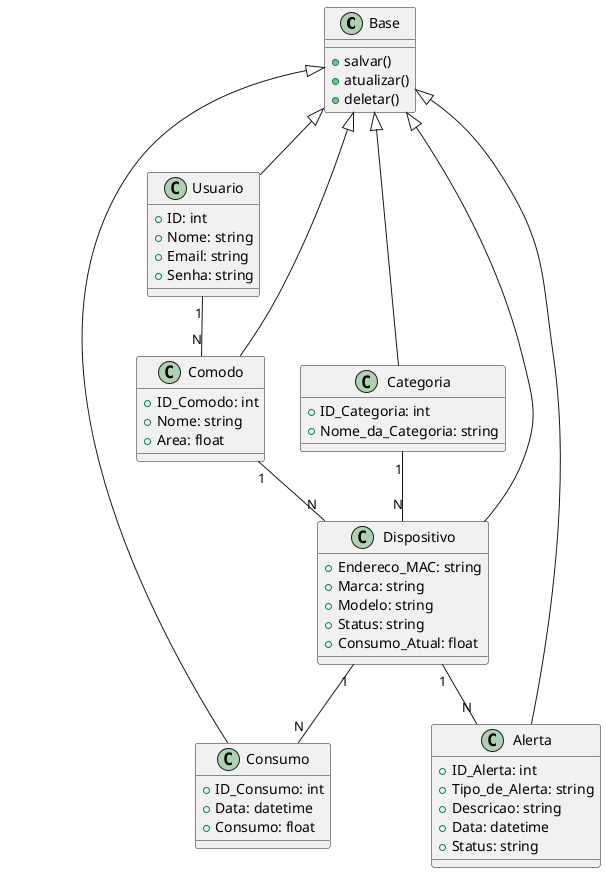 @startuml
class Base {
    + salvar()
    + atualizar()
    + deletar()
}

class Usuario {
    + ID: int
    + Nome: string
    + Email: string
    + Senha: string
}

class Comodo {
    + ID_Comodo: int
    + Nome: string
    + Area: float
}

class Dispositivo {
    + Endereco_MAC: string
    + Marca: string
    + Modelo: string
    + Status: string
    + Consumo_Atual: float
}

class Consumo {
    + ID_Consumo: int
    + Data: datetime
    + Consumo: float
}

class Alerta {
    + ID_Alerta: int
    + Tipo_de_Alerta: string
    + Descricao: string
    + Data: datetime
    + Status: string
}

class Categoria {
    + ID_Categoria: int
    + Nome_da_Categoria: string
}

Base <|-- Usuario
Base <|-- Comodo
Base <|-- Dispositivo
Base <|-- Consumo
Base <|-- Alerta
Base <|-- Categoria

Usuario "1" -- "N" Comodo
Comodo "1" -- "N" Dispositivo
Dispositivo "1" -- "N" Consumo
Dispositivo "1" -- "N" Alerta
Categoria "1" -- "N" Dispositivo
@enduml

